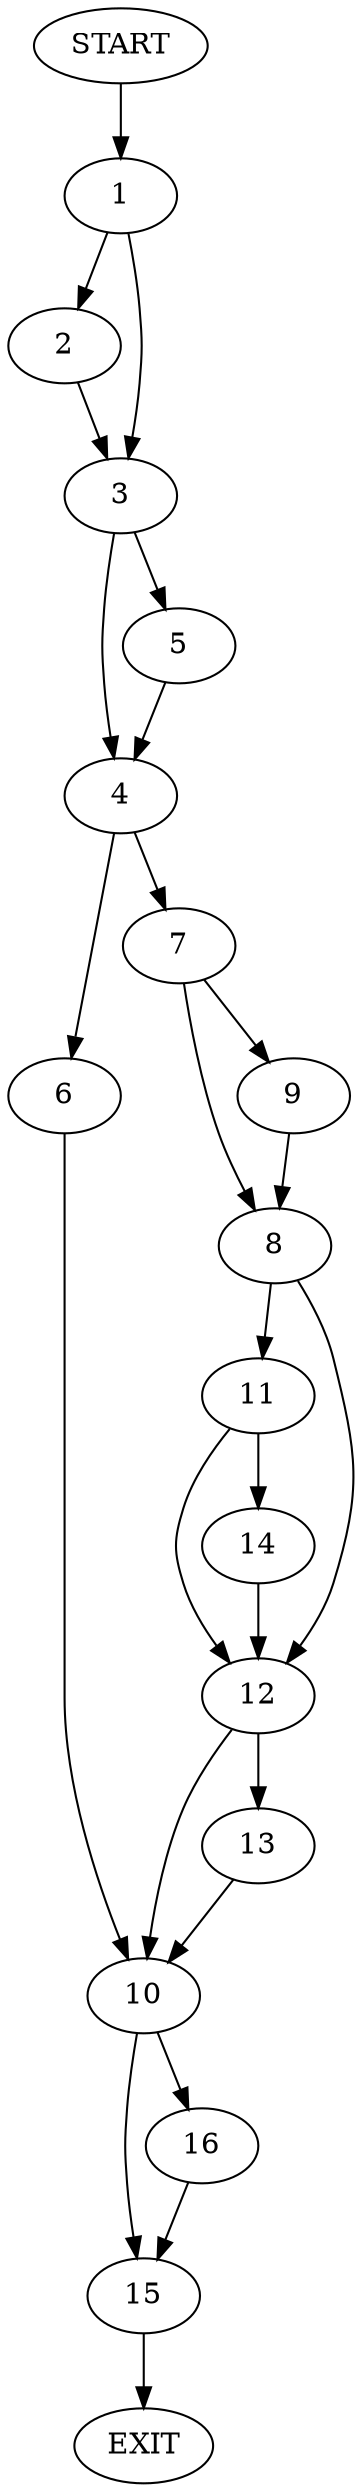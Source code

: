 digraph {
0 [label="START"]
17 [label="EXIT"]
0 -> 1
1 -> 2
1 -> 3
3 -> 4
3 -> 5
2 -> 3
4 -> 6
4 -> 7
5 -> 4
7 -> 8
7 -> 9
6 -> 10
9 -> 8
8 -> 11
8 -> 12
12 -> 13
12 -> 10
11 -> 14
11 -> 12
14 -> 12
13 -> 10
10 -> 15
10 -> 16
15 -> 17
16 -> 15
}
